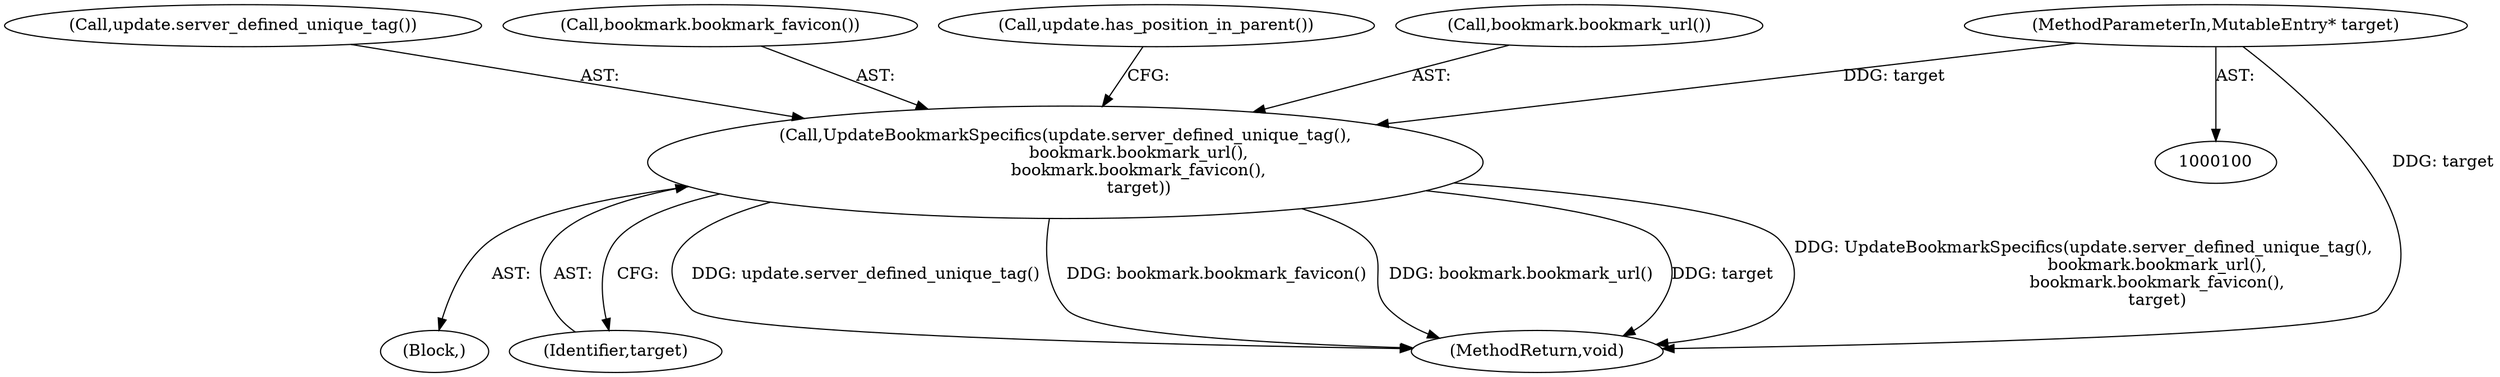 digraph "0_Chrome_19190765882e272a6a2162c89acdb29110f7e3cf_6@pointer" {
"1000205" [label="(Call,UpdateBookmarkSpecifics(update.server_defined_unique_tag(),\n                            bookmark.bookmark_url(),\n                            bookmark.bookmark_favicon(),\n                            target))"];
"1000101" [label="(MethodParameterIn,MutableEntry* target)"];
"1000205" [label="(Call,UpdateBookmarkSpecifics(update.server_defined_unique_tag(),\n                            bookmark.bookmark_url(),\n                            bookmark.bookmark_favicon(),\n                            target))"];
"1000206" [label="(Call,update.server_defined_unique_tag())"];
"1000209" [label="(Identifier,target)"];
"1000200" [label="(Block,)"];
"1000208" [label="(Call,bookmark.bookmark_favicon())"];
"1000227" [label="(MethodReturn,void)"];
"1000211" [label="(Call,update.has_position_in_parent())"];
"1000207" [label="(Call,bookmark.bookmark_url())"];
"1000101" [label="(MethodParameterIn,MutableEntry* target)"];
"1000205" -> "1000200"  [label="AST: "];
"1000205" -> "1000209"  [label="CFG: "];
"1000206" -> "1000205"  [label="AST: "];
"1000207" -> "1000205"  [label="AST: "];
"1000208" -> "1000205"  [label="AST: "];
"1000209" -> "1000205"  [label="AST: "];
"1000211" -> "1000205"  [label="CFG: "];
"1000205" -> "1000227"  [label="DDG: target"];
"1000205" -> "1000227"  [label="DDG: UpdateBookmarkSpecifics(update.server_defined_unique_tag(),\n                            bookmark.bookmark_url(),\n                            bookmark.bookmark_favicon(),\n                            target)"];
"1000205" -> "1000227"  [label="DDG: update.server_defined_unique_tag()"];
"1000205" -> "1000227"  [label="DDG: bookmark.bookmark_favicon()"];
"1000205" -> "1000227"  [label="DDG: bookmark.bookmark_url()"];
"1000101" -> "1000205"  [label="DDG: target"];
"1000101" -> "1000100"  [label="AST: "];
"1000101" -> "1000227"  [label="DDG: target"];
}
